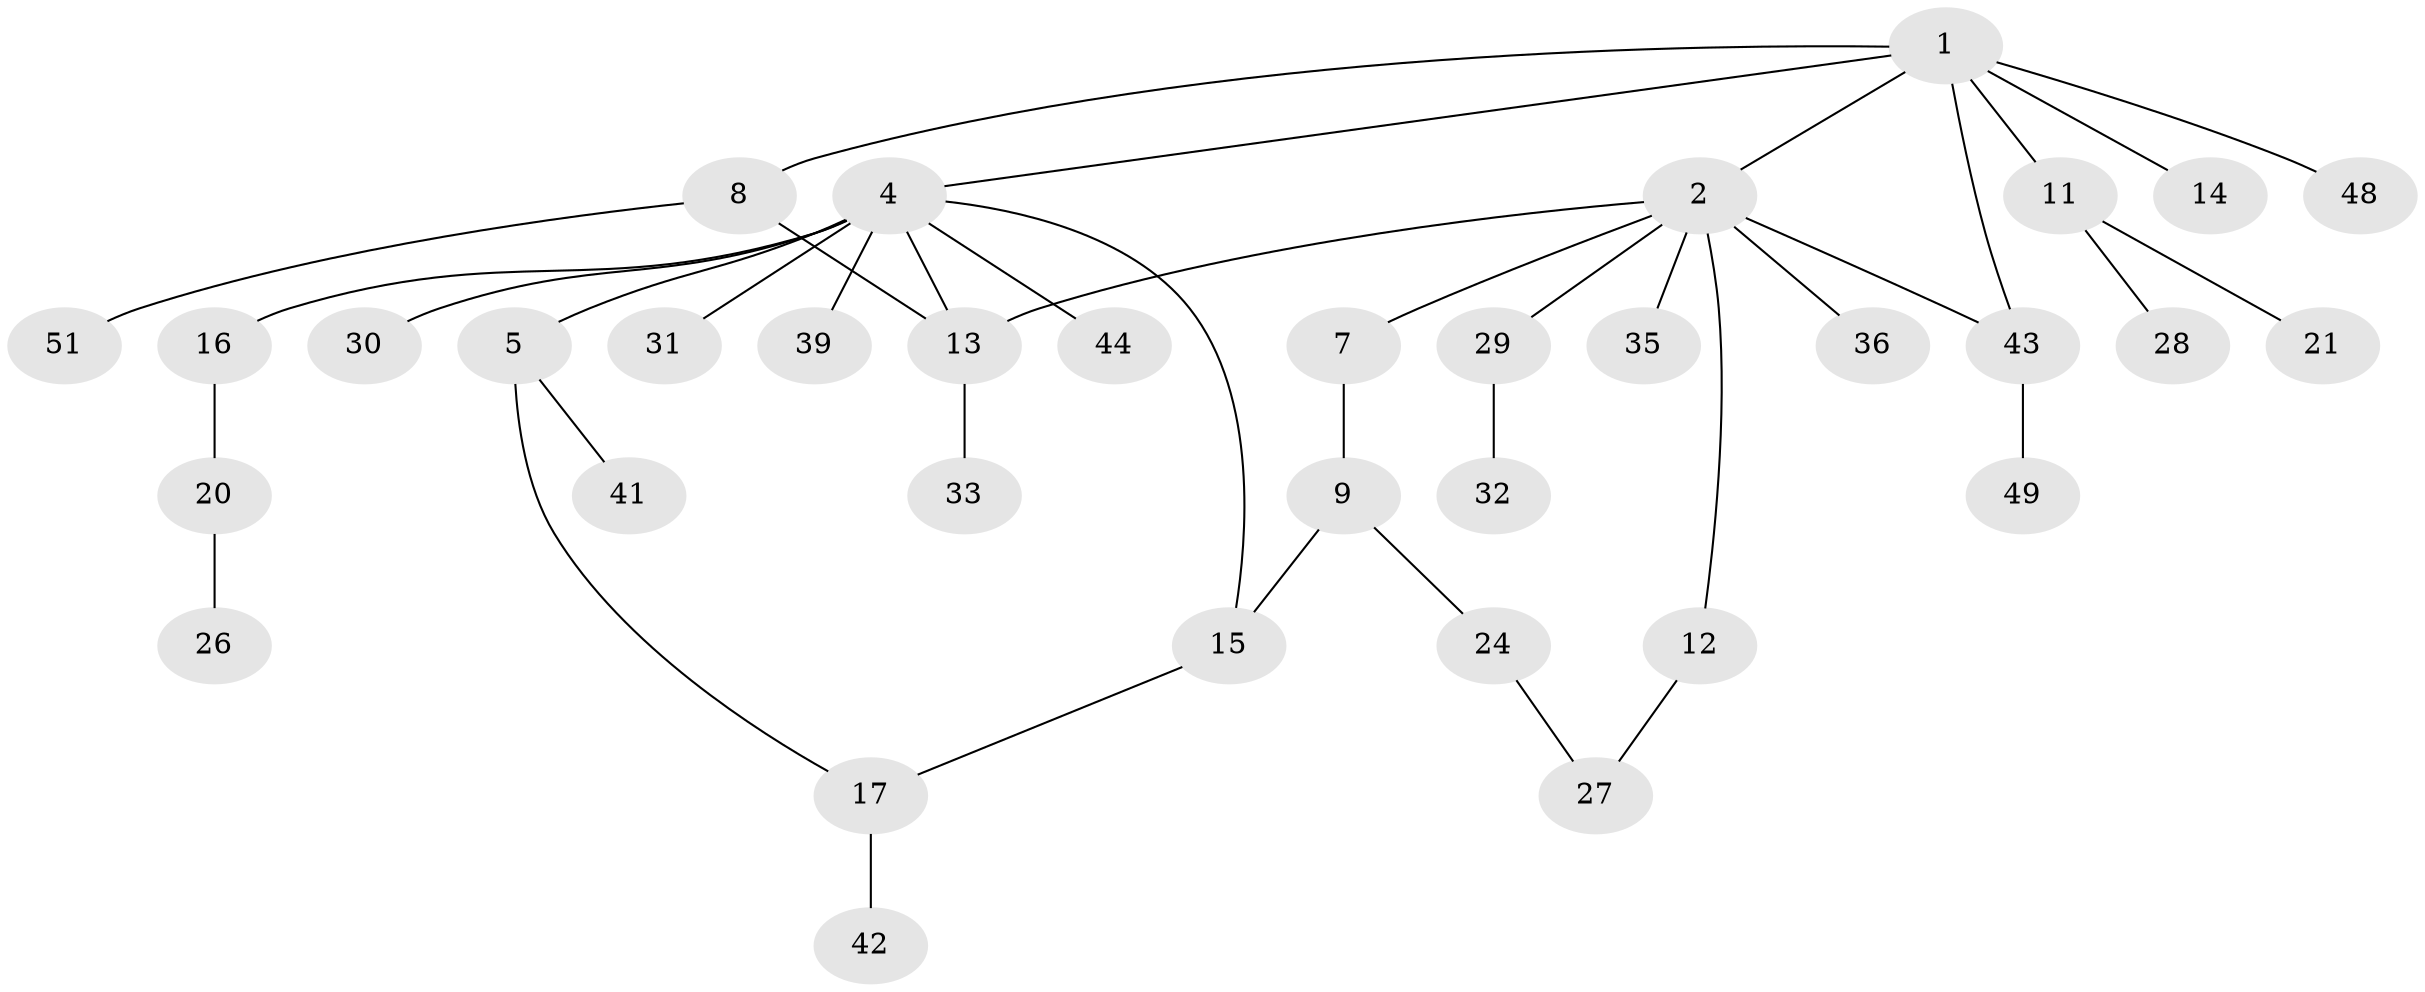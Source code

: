 // Generated by graph-tools (version 1.1) at 2025/51/02/27/25 19:51:39]
// undirected, 35 vertices, 40 edges
graph export_dot {
graph [start="1"]
  node [color=gray90,style=filled];
  1 [super="+6"];
  2 [super="+3"];
  4 [super="+19"];
  5 [super="+10"];
  7 [super="+37"];
  8 [super="+18"];
  9 [super="+40"];
  11 [super="+46"];
  12 [super="+25"];
  13 [super="+23"];
  14;
  15 [super="+38"];
  16;
  17 [super="+22"];
  20;
  21;
  24;
  26;
  27 [super="+34"];
  28;
  29;
  30;
  31;
  32;
  33 [super="+45"];
  35;
  36;
  39;
  41 [super="+50"];
  42;
  43 [super="+47"];
  44;
  48;
  49;
  51;
  1 -- 2;
  1 -- 4;
  1 -- 8;
  1 -- 11;
  1 -- 48;
  1 -- 43;
  1 -- 14;
  2 -- 13;
  2 -- 29;
  2 -- 35;
  2 -- 36;
  2 -- 43;
  2 -- 12;
  2 -- 7;
  4 -- 5;
  4 -- 15;
  4 -- 16;
  4 -- 31;
  4 -- 13;
  4 -- 39;
  4 -- 44;
  4 -- 30;
  5 -- 41;
  5 -- 17;
  7 -- 9;
  8 -- 51;
  8 -- 13;
  9 -- 24;
  9 -- 15;
  11 -- 21;
  11 -- 28;
  12 -- 27;
  13 -- 33;
  15 -- 17;
  16 -- 20;
  17 -- 42;
  20 -- 26;
  24 -- 27;
  29 -- 32;
  43 -- 49;
}
